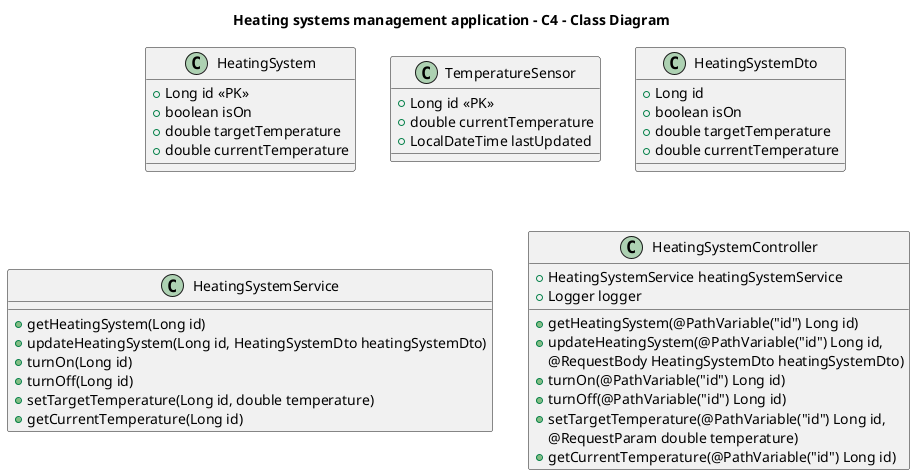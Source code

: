 @startuml
title Heating systems management application - C4 - Class Diagram

class HeatingSystem {
  + Long id <<PK>>
  + boolean isOn
  + double targetTemperature
  + double currentTemperature
}

class TemperatureSensor {
  + Long id <<PK>>
  + double currentTemperature
  + LocalDateTime lastUpdated
}

class HeatingSystemDto {
  + Long id
  + boolean isOn
  + double targetTemperature
  + double currentTemperature
}

class HeatingSystemService {
  + getHeatingSystem(Long id)
  + updateHeatingSystem(Long id, HeatingSystemDto heatingSystemDto)
  + turnOn(Long id)
  + turnOff(Long id)
  + setTargetTemperature(Long id, double temperature)
  + getCurrentTemperature(Long id)
}

class HeatingSystemController {
  + HeatingSystemService heatingSystemService
  + Logger logger
  + getHeatingSystem(@PathVariable("id") Long id)
  + updateHeatingSystem(@PathVariable("id") Long id,
                        @RequestBody HeatingSystemDto heatingSystemDto)
  + turnOn(@PathVariable("id") Long id)
  + turnOff(@PathVariable("id") Long id)
  + setTargetTemperature(@PathVariable("id") Long id,
                         @RequestParam double temperature)
  + getCurrentTemperature(@PathVariable("id") Long id)
}
@enduml